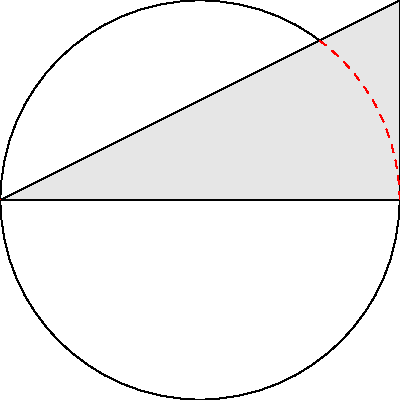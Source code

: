size(200);
draw(unitcircle);
path p=(-1,0)--(1,1)--(1,0)--cycle;
filldraw(p,lightgray);
picture pic;
draw(pic, unitcircle,dashed+red);
clip(pic,p);
add(pic);